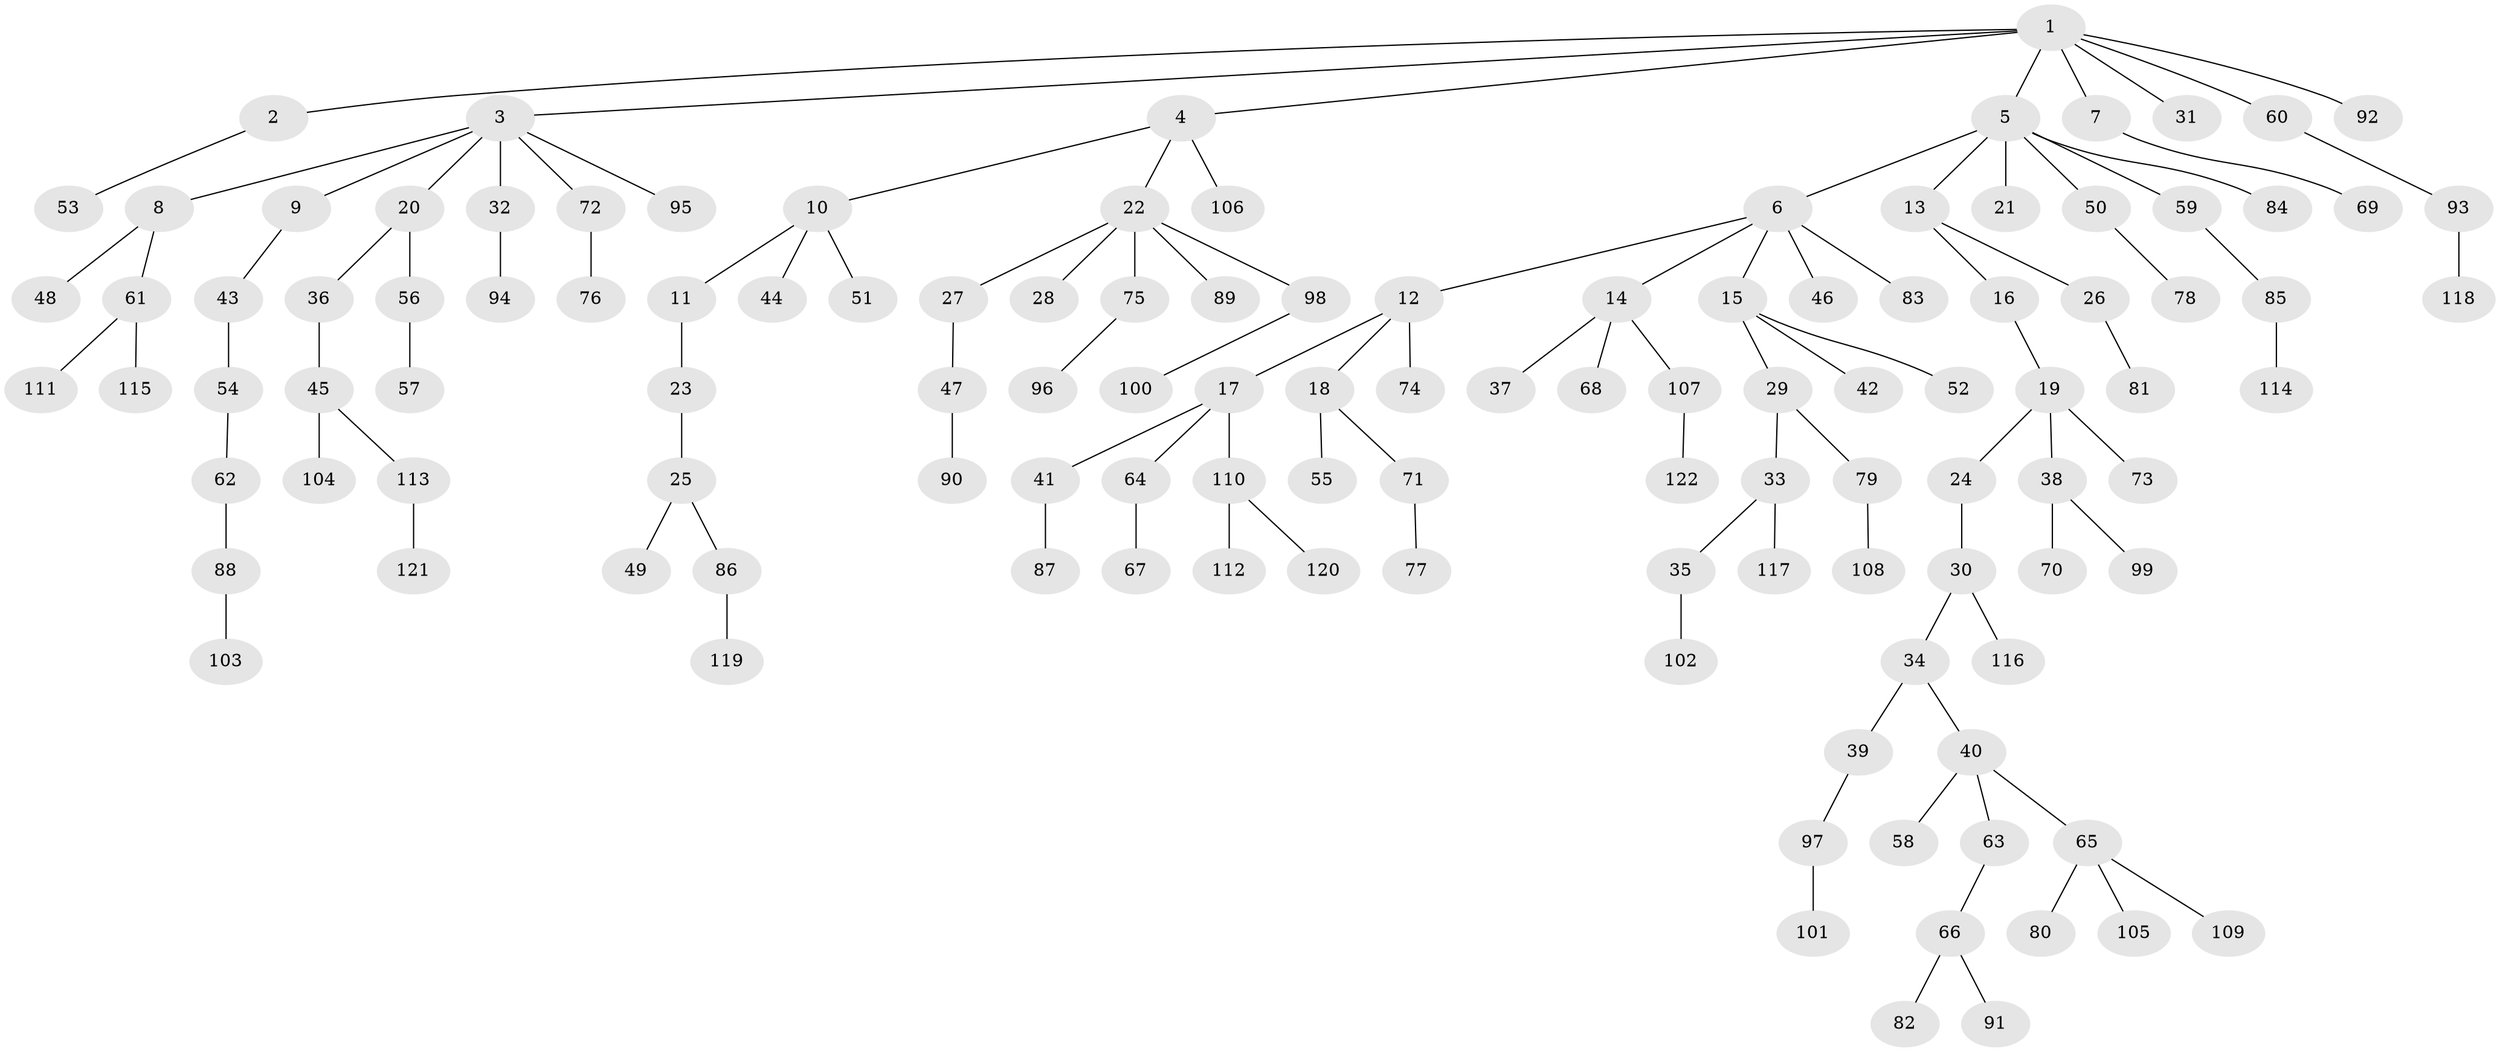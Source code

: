 // Generated by graph-tools (version 1.1) at 2025/26/03/09/25 03:26:32]
// undirected, 122 vertices, 121 edges
graph export_dot {
graph [start="1"]
  node [color=gray90,style=filled];
  1;
  2;
  3;
  4;
  5;
  6;
  7;
  8;
  9;
  10;
  11;
  12;
  13;
  14;
  15;
  16;
  17;
  18;
  19;
  20;
  21;
  22;
  23;
  24;
  25;
  26;
  27;
  28;
  29;
  30;
  31;
  32;
  33;
  34;
  35;
  36;
  37;
  38;
  39;
  40;
  41;
  42;
  43;
  44;
  45;
  46;
  47;
  48;
  49;
  50;
  51;
  52;
  53;
  54;
  55;
  56;
  57;
  58;
  59;
  60;
  61;
  62;
  63;
  64;
  65;
  66;
  67;
  68;
  69;
  70;
  71;
  72;
  73;
  74;
  75;
  76;
  77;
  78;
  79;
  80;
  81;
  82;
  83;
  84;
  85;
  86;
  87;
  88;
  89;
  90;
  91;
  92;
  93;
  94;
  95;
  96;
  97;
  98;
  99;
  100;
  101;
  102;
  103;
  104;
  105;
  106;
  107;
  108;
  109;
  110;
  111;
  112;
  113;
  114;
  115;
  116;
  117;
  118;
  119;
  120;
  121;
  122;
  1 -- 2;
  1 -- 3;
  1 -- 4;
  1 -- 5;
  1 -- 7;
  1 -- 31;
  1 -- 60;
  1 -- 92;
  2 -- 53;
  3 -- 8;
  3 -- 9;
  3 -- 20;
  3 -- 32;
  3 -- 72;
  3 -- 95;
  4 -- 10;
  4 -- 22;
  4 -- 106;
  5 -- 6;
  5 -- 13;
  5 -- 21;
  5 -- 50;
  5 -- 59;
  5 -- 84;
  6 -- 12;
  6 -- 14;
  6 -- 15;
  6 -- 46;
  6 -- 83;
  7 -- 69;
  8 -- 48;
  8 -- 61;
  9 -- 43;
  10 -- 11;
  10 -- 44;
  10 -- 51;
  11 -- 23;
  12 -- 17;
  12 -- 18;
  12 -- 74;
  13 -- 16;
  13 -- 26;
  14 -- 37;
  14 -- 68;
  14 -- 107;
  15 -- 29;
  15 -- 42;
  15 -- 52;
  16 -- 19;
  17 -- 41;
  17 -- 64;
  17 -- 110;
  18 -- 55;
  18 -- 71;
  19 -- 24;
  19 -- 38;
  19 -- 73;
  20 -- 36;
  20 -- 56;
  22 -- 27;
  22 -- 28;
  22 -- 75;
  22 -- 89;
  22 -- 98;
  23 -- 25;
  24 -- 30;
  25 -- 49;
  25 -- 86;
  26 -- 81;
  27 -- 47;
  29 -- 33;
  29 -- 79;
  30 -- 34;
  30 -- 116;
  32 -- 94;
  33 -- 35;
  33 -- 117;
  34 -- 39;
  34 -- 40;
  35 -- 102;
  36 -- 45;
  38 -- 70;
  38 -- 99;
  39 -- 97;
  40 -- 58;
  40 -- 63;
  40 -- 65;
  41 -- 87;
  43 -- 54;
  45 -- 104;
  45 -- 113;
  47 -- 90;
  50 -- 78;
  54 -- 62;
  56 -- 57;
  59 -- 85;
  60 -- 93;
  61 -- 111;
  61 -- 115;
  62 -- 88;
  63 -- 66;
  64 -- 67;
  65 -- 80;
  65 -- 105;
  65 -- 109;
  66 -- 82;
  66 -- 91;
  71 -- 77;
  72 -- 76;
  75 -- 96;
  79 -- 108;
  85 -- 114;
  86 -- 119;
  88 -- 103;
  93 -- 118;
  97 -- 101;
  98 -- 100;
  107 -- 122;
  110 -- 112;
  110 -- 120;
  113 -- 121;
}
